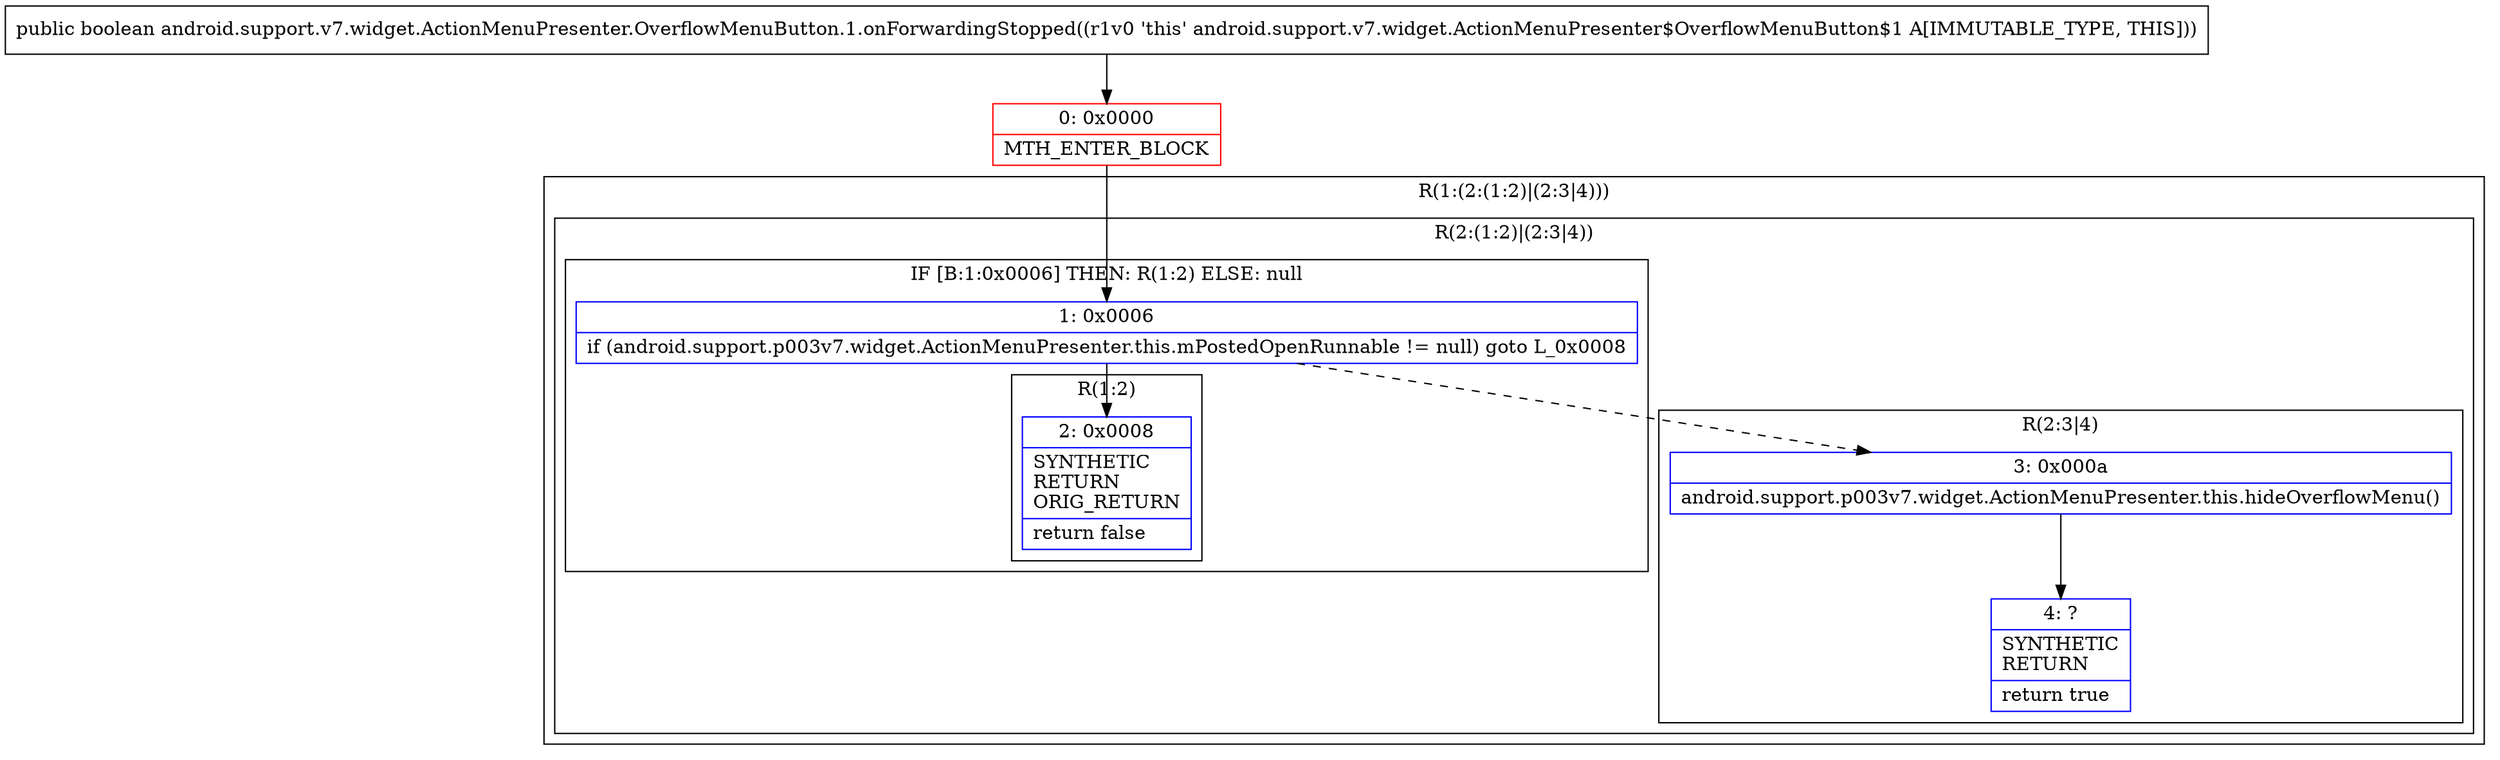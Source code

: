 digraph "CFG forandroid.support.v7.widget.ActionMenuPresenter.OverflowMenuButton.1.onForwardingStopped()Z" {
subgraph cluster_Region_1501931025 {
label = "R(1:(2:(1:2)|(2:3|4)))";
node [shape=record,color=blue];
subgraph cluster_Region_1185706224 {
label = "R(2:(1:2)|(2:3|4))";
node [shape=record,color=blue];
subgraph cluster_IfRegion_961299862 {
label = "IF [B:1:0x0006] THEN: R(1:2) ELSE: null";
node [shape=record,color=blue];
Node_1 [shape=record,label="{1\:\ 0x0006|if (android.support.p003v7.widget.ActionMenuPresenter.this.mPostedOpenRunnable != null) goto L_0x0008\l}"];
subgraph cluster_Region_1554755510 {
label = "R(1:2)";
node [shape=record,color=blue];
Node_2 [shape=record,label="{2\:\ 0x0008|SYNTHETIC\lRETURN\lORIG_RETURN\l|return false\l}"];
}
}
subgraph cluster_Region_678051612 {
label = "R(2:3|4)";
node [shape=record,color=blue];
Node_3 [shape=record,label="{3\:\ 0x000a|android.support.p003v7.widget.ActionMenuPresenter.this.hideOverflowMenu()\l}"];
Node_4 [shape=record,label="{4\:\ ?|SYNTHETIC\lRETURN\l|return true\l}"];
}
}
}
Node_0 [shape=record,color=red,label="{0\:\ 0x0000|MTH_ENTER_BLOCK\l}"];
MethodNode[shape=record,label="{public boolean android.support.v7.widget.ActionMenuPresenter.OverflowMenuButton.1.onForwardingStopped((r1v0 'this' android.support.v7.widget.ActionMenuPresenter$OverflowMenuButton$1 A[IMMUTABLE_TYPE, THIS])) }"];
MethodNode -> Node_0;
Node_1 -> Node_2;
Node_1 -> Node_3[style=dashed];
Node_3 -> Node_4;
Node_0 -> Node_1;
}

